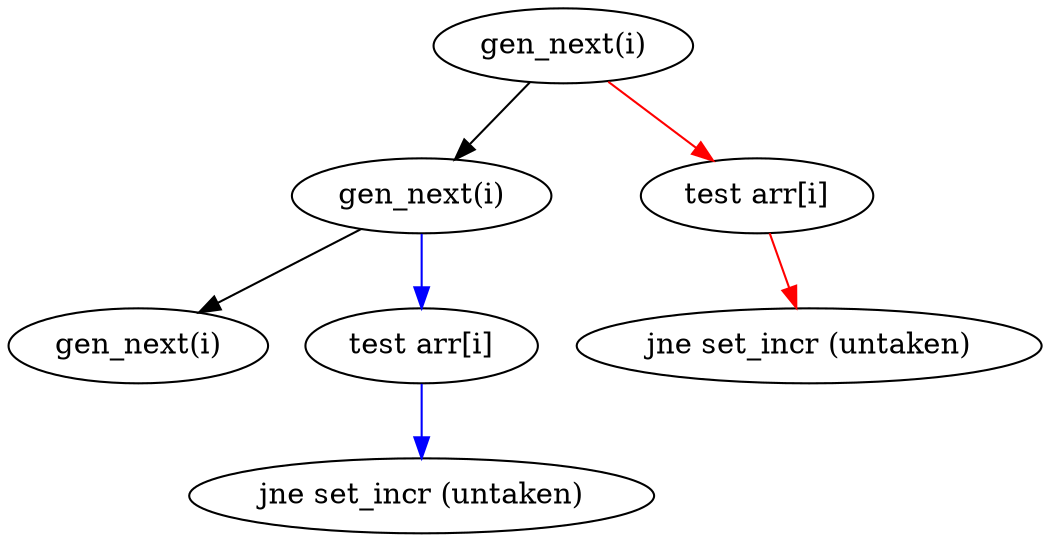 digraph G {
    I1 [label="gen_next(i)"]
    I2 [label="gen_next(i)"]
    I3 [label="gen_next(i)"]
    
    A1 [label="test arr[i]"]
    A2 [label="test arr[i]"]
    
    J1 [label="jne set_incr (untaken)"]
    J2 [label="jne set_incr (untaken)"]
    
    I1 -> A1 [color=red]
    
    A1 -> J1 [color=red]
    I1 -> I2
    
    I2 -> A2 [color=blue]
    A2 -> J2 [color=blue]

    I2 -> I3
}
